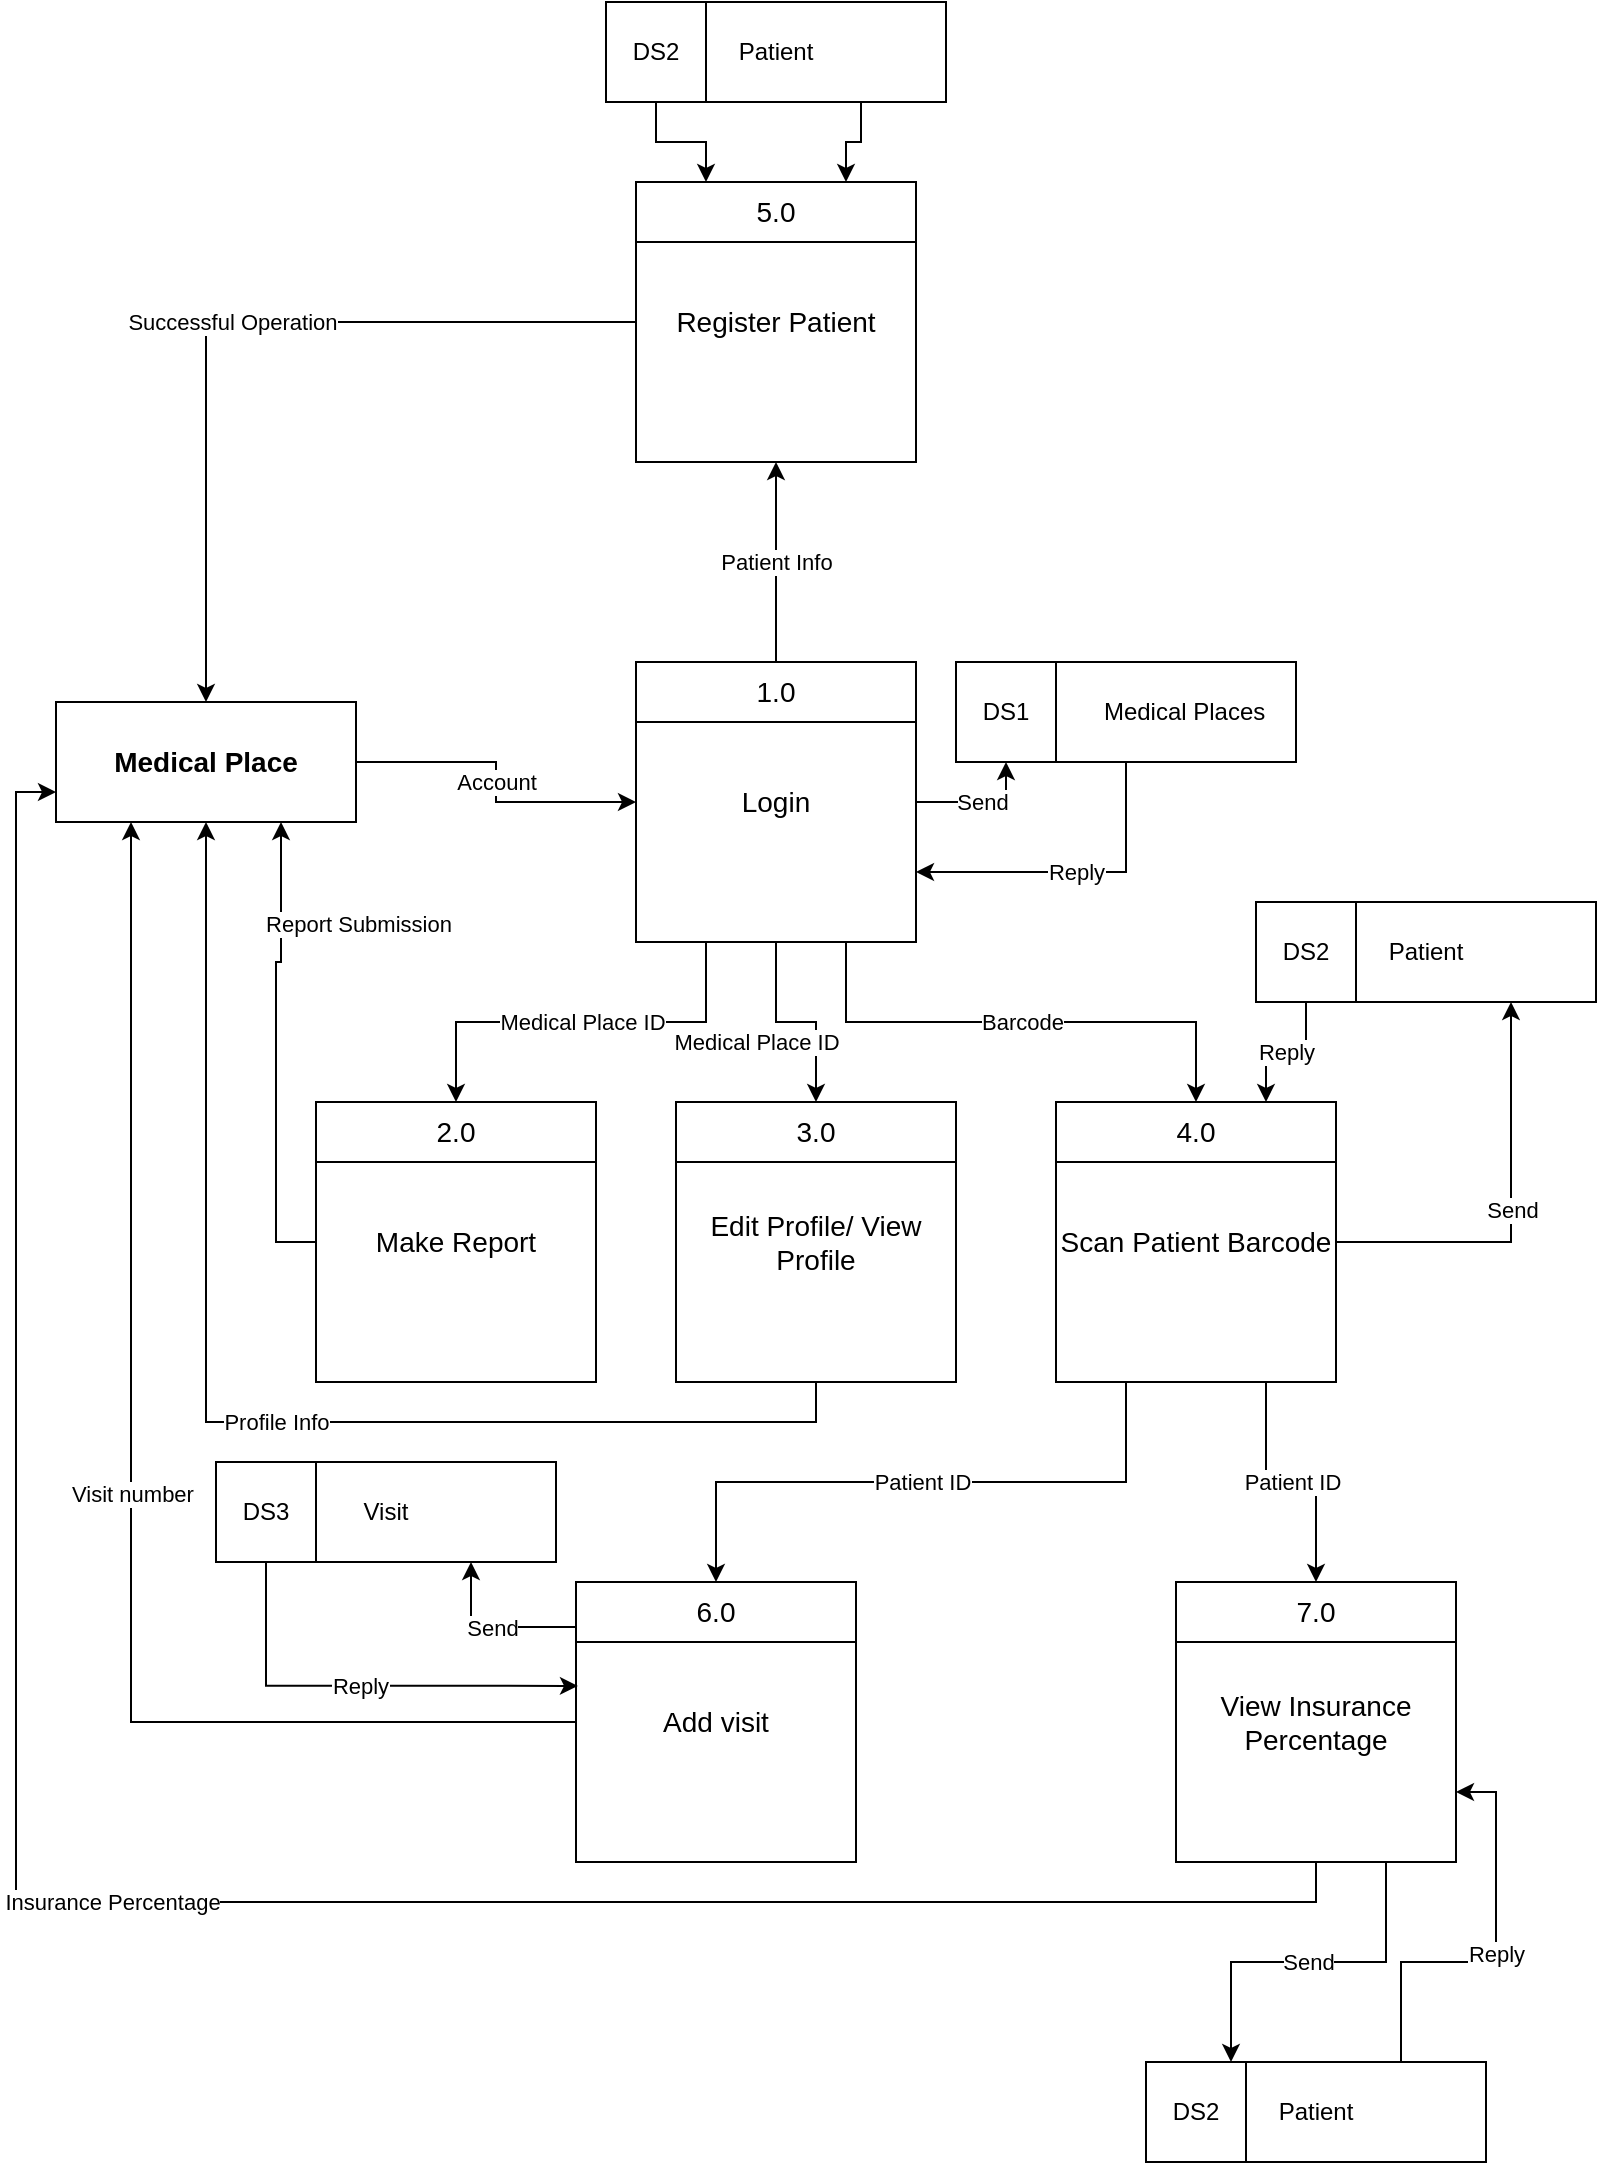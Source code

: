 <mxfile version="13.1.0" type="github">
  <diagram id="XPsW5VdIfz4cD-wqnwYi" name="Page-1">
    <mxGraphModel dx="1422" dy="762" grid="1" gridSize="10" guides="1" tooltips="1" connect="1" arrows="1" fold="1" page="1" pageScale="1" pageWidth="827" pageHeight="1169" math="0" shadow="0">
      <root>
        <mxCell id="0" />
        <mxCell id="1" parent="0" />
        <mxCell id="Dy--6gdGGIvxavvRwZcg-10" value="Account" style="edgeStyle=orthogonalEdgeStyle;rounded=0;orthogonalLoop=1;jettySize=auto;html=1;exitX=1;exitY=0.5;exitDx=0;exitDy=0;entryX=0;entryY=0.5;entryDx=0;entryDy=0;" edge="1" parent="1" source="Dy--6gdGGIvxavvRwZcg-3" target="Dy--6gdGGIvxavvRwZcg-4">
          <mxGeometry relative="1" as="geometry" />
        </mxCell>
        <mxCell id="Dy--6gdGGIvxavvRwZcg-3" value="Medical Place" style="rounded=0;whiteSpace=wrap;html=1;fontStyle=1;fontSize=14;" vertex="1" parent="1">
          <mxGeometry x="30" y="360" width="150" height="60" as="geometry" />
        </mxCell>
        <mxCell id="Dy--6gdGGIvxavvRwZcg-17" value="Medical Place ID" style="edgeStyle=orthogonalEdgeStyle;rounded=0;orthogonalLoop=1;jettySize=auto;html=1;exitX=0.25;exitY=1;exitDx=0;exitDy=0;entryX=0.5;entryY=0;entryDx=0;entryDy=0;" edge="1" parent="1" source="Dy--6gdGGIvxavvRwZcg-4" target="Dy--6gdGGIvxavvRwZcg-12">
          <mxGeometry relative="1" as="geometry" />
        </mxCell>
        <mxCell id="Dy--6gdGGIvxavvRwZcg-18" value="&lt;span style=&quot;color: rgb(0 , 0 , 0) ; font-family: &amp;#34;helvetica&amp;#34; ; font-size: 11px ; font-style: normal ; font-weight: 400 ; letter-spacing: normal ; text-align: center ; text-indent: 0px ; text-transform: none ; word-spacing: 0px ; background-color: rgb(255 , 255 , 255) ; float: none ; display: inline&quot;&gt;Medical Place ID&lt;/span&gt;" style="edgeStyle=orthogonalEdgeStyle;rounded=0;orthogonalLoop=1;jettySize=auto;html=1;exitX=0.5;exitY=1;exitDx=0;exitDy=0;entryX=0.5;entryY=0;entryDx=0;entryDy=0;" edge="1" parent="1" source="Dy--6gdGGIvxavvRwZcg-4" target="Dy--6gdGGIvxavvRwZcg-14">
          <mxGeometry x="-0.2" y="-14" relative="1" as="geometry">
            <mxPoint x="-10" y="-4" as="offset" />
          </mxGeometry>
        </mxCell>
        <mxCell id="Dy--6gdGGIvxavvRwZcg-19" value="Barcode" style="edgeStyle=orthogonalEdgeStyle;rounded=0;orthogonalLoop=1;jettySize=auto;html=1;exitX=0.75;exitY=1;exitDx=0;exitDy=0;entryX=0.5;entryY=0;entryDx=0;entryDy=0;" edge="1" parent="1" source="Dy--6gdGGIvxavvRwZcg-4" target="Dy--6gdGGIvxavvRwZcg-16">
          <mxGeometry relative="1" as="geometry" />
        </mxCell>
        <mxCell id="Dy--6gdGGIvxavvRwZcg-4" value="Login" style="whiteSpace=wrap;html=1;aspect=fixed;fontSize=14;" vertex="1" parent="1">
          <mxGeometry x="320" y="340" width="140" height="140" as="geometry" />
        </mxCell>
        <mxCell id="Dy--6gdGGIvxavvRwZcg-34" value="Patient Info" style="edgeStyle=orthogonalEdgeStyle;rounded=0;orthogonalLoop=1;jettySize=auto;html=1;exitX=0.5;exitY=0;exitDx=0;exitDy=0;entryX=0.5;entryY=1;entryDx=0;entryDy=0;" edge="1" parent="1" source="Dy--6gdGGIvxavvRwZcg-5" target="Dy--6gdGGIvxavvRwZcg-32">
          <mxGeometry relative="1" as="geometry" />
        </mxCell>
        <mxCell id="Dy--6gdGGIvxavvRwZcg-5" value="1.0" style="rounded=0;whiteSpace=wrap;html=1;fontSize=14;" vertex="1" parent="1">
          <mxGeometry x="320" y="340" width="140" height="30" as="geometry" />
        </mxCell>
        <mxCell id="Dy--6gdGGIvxavvRwZcg-9" value="Reply" style="edgeStyle=orthogonalEdgeStyle;rounded=0;orthogonalLoop=1;jettySize=auto;html=1;exitX=0.5;exitY=1;exitDx=0;exitDy=0;entryX=1;entryY=0.75;entryDx=0;entryDy=0;" edge="1" parent="1" source="Dy--6gdGGIvxavvRwZcg-6" target="Dy--6gdGGIvxavvRwZcg-4">
          <mxGeometry relative="1" as="geometry" />
        </mxCell>
        <mxCell id="Dy--6gdGGIvxavvRwZcg-6" value="Medical Places&amp;nbsp; &amp;nbsp;&amp;nbsp;" style="rounded=0;whiteSpace=wrap;html=1;align=right;" vertex="1" parent="1">
          <mxGeometry x="480" y="340" width="170" height="50" as="geometry" />
        </mxCell>
        <mxCell id="Dy--6gdGGIvxavvRwZcg-8" value="Send" style="edgeStyle=orthogonalEdgeStyle;rounded=0;orthogonalLoop=1;jettySize=auto;html=1;exitX=1;exitY=0.5;exitDx=0;exitDy=0;entryX=0.5;entryY=1;entryDx=0;entryDy=0;" edge="1" parent="1" source="Dy--6gdGGIvxavvRwZcg-4" target="Dy--6gdGGIvxavvRwZcg-7">
          <mxGeometry relative="1" as="geometry" />
        </mxCell>
        <mxCell id="Dy--6gdGGIvxavvRwZcg-7" value="DS1" style="whiteSpace=wrap;html=1;aspect=fixed;" vertex="1" parent="1">
          <mxGeometry x="480" y="340" width="50" height="50" as="geometry" />
        </mxCell>
        <mxCell id="Dy--6gdGGIvxavvRwZcg-20" value="Report Submission" style="edgeStyle=orthogonalEdgeStyle;rounded=0;orthogonalLoop=1;jettySize=auto;html=1;exitX=0;exitY=0.5;exitDx=0;exitDy=0;entryX=0.75;entryY=1;entryDx=0;entryDy=0;" edge="1" parent="1" source="Dy--6gdGGIvxavvRwZcg-11" target="Dy--6gdGGIvxavvRwZcg-3">
          <mxGeometry x="0.57" y="-37" relative="1" as="geometry">
            <mxPoint x="1" y="1" as="offset" />
          </mxGeometry>
        </mxCell>
        <mxCell id="Dy--6gdGGIvxavvRwZcg-11" value="Make Report" style="whiteSpace=wrap;html=1;aspect=fixed;fontSize=14;" vertex="1" parent="1">
          <mxGeometry x="160" y="560" width="140" height="140" as="geometry" />
        </mxCell>
        <mxCell id="Dy--6gdGGIvxavvRwZcg-12" value="2.0" style="rounded=0;whiteSpace=wrap;html=1;fontSize=14;" vertex="1" parent="1">
          <mxGeometry x="160" y="560" width="140" height="30" as="geometry" />
        </mxCell>
        <mxCell id="Dy--6gdGGIvxavvRwZcg-21" value="Profile Info" style="edgeStyle=orthogonalEdgeStyle;rounded=0;orthogonalLoop=1;jettySize=auto;html=1;exitX=0.5;exitY=1;exitDx=0;exitDy=0;entryX=0.5;entryY=1;entryDx=0;entryDy=0;" edge="1" parent="1" source="Dy--6gdGGIvxavvRwZcg-13" target="Dy--6gdGGIvxavvRwZcg-3">
          <mxGeometry x="-0.072" relative="1" as="geometry">
            <mxPoint as="offset" />
          </mxGeometry>
        </mxCell>
        <mxCell id="Dy--6gdGGIvxavvRwZcg-13" value="Edit Profile/ View Profile" style="whiteSpace=wrap;html=1;aspect=fixed;fontSize=14;" vertex="1" parent="1">
          <mxGeometry x="340" y="560" width="140" height="140" as="geometry" />
        </mxCell>
        <mxCell id="Dy--6gdGGIvxavvRwZcg-14" value="3.0" style="rounded=0;whiteSpace=wrap;html=1;fontSize=14;" vertex="1" parent="1">
          <mxGeometry x="340" y="560" width="140" height="30" as="geometry" />
        </mxCell>
        <mxCell id="Dy--6gdGGIvxavvRwZcg-30" value="Patient ID" style="edgeStyle=orthogonalEdgeStyle;rounded=0;orthogonalLoop=1;jettySize=auto;html=1;exitX=0.75;exitY=1;exitDx=0;exitDy=0;" edge="1" parent="1" source="Dy--6gdGGIvxavvRwZcg-15" target="Dy--6gdGGIvxavvRwZcg-25">
          <mxGeometry relative="1" as="geometry" />
        </mxCell>
        <mxCell id="Dy--6gdGGIvxavvRwZcg-31" value="Patient ID" style="edgeStyle=orthogonalEdgeStyle;rounded=0;orthogonalLoop=1;jettySize=auto;html=1;exitX=0.25;exitY=1;exitDx=0;exitDy=0;entryX=0.5;entryY=0;entryDx=0;entryDy=0;" edge="1" parent="1" source="Dy--6gdGGIvxavvRwZcg-15" target="Dy--6gdGGIvxavvRwZcg-23">
          <mxGeometry relative="1" as="geometry" />
        </mxCell>
        <mxCell id="Dy--6gdGGIvxavvRwZcg-15" value="Scan Patient Barcode" style="whiteSpace=wrap;html=1;aspect=fixed;fontSize=14;" vertex="1" parent="1">
          <mxGeometry x="530" y="560" width="140" height="140" as="geometry" />
        </mxCell>
        <mxCell id="Dy--6gdGGIvxavvRwZcg-16" value="4.0" style="rounded=0;whiteSpace=wrap;html=1;fontSize=14;" vertex="1" parent="1">
          <mxGeometry x="530" y="560" width="140" height="30" as="geometry" />
        </mxCell>
        <mxCell id="Dy--6gdGGIvxavvRwZcg-40" value="Visit number" style="edgeStyle=orthogonalEdgeStyle;rounded=0;orthogonalLoop=1;jettySize=auto;html=1;exitX=0;exitY=0.5;exitDx=0;exitDy=0;entryX=0.25;entryY=1;entryDx=0;entryDy=0;" edge="1" parent="1" source="Dy--6gdGGIvxavvRwZcg-22" target="Dy--6gdGGIvxavvRwZcg-3">
          <mxGeometry relative="1" as="geometry" />
        </mxCell>
        <mxCell id="Dy--6gdGGIvxavvRwZcg-22" value="Add visit" style="whiteSpace=wrap;html=1;aspect=fixed;fontSize=14;" vertex="1" parent="1">
          <mxGeometry x="290" y="800" width="140" height="140" as="geometry" />
        </mxCell>
        <mxCell id="Dy--6gdGGIvxavvRwZcg-23" value="6.0" style="rounded=0;whiteSpace=wrap;html=1;fontSize=14;" vertex="1" parent="1">
          <mxGeometry x="290" y="800" width="140" height="30" as="geometry" />
        </mxCell>
        <mxCell id="Dy--6gdGGIvxavvRwZcg-41" value="Insurance Percentage" style="edgeStyle=orthogonalEdgeStyle;rounded=0;orthogonalLoop=1;jettySize=auto;html=1;exitX=0.5;exitY=1;exitDx=0;exitDy=0;entryX=0;entryY=0.75;entryDx=0;entryDy=0;" edge="1" parent="1" source="Dy--6gdGGIvxavvRwZcg-24" target="Dy--6gdGGIvxavvRwZcg-3">
          <mxGeometry relative="1" as="geometry" />
        </mxCell>
        <mxCell id="Dy--6gdGGIvxavvRwZcg-49" value="Send" style="edgeStyle=orthogonalEdgeStyle;rounded=0;orthogonalLoop=1;jettySize=auto;html=1;exitX=0.75;exitY=1;exitDx=0;exitDy=0;entryX=0.25;entryY=0;entryDx=0;entryDy=0;" edge="1" parent="1" source="Dy--6gdGGIvxavvRwZcg-24" target="Dy--6gdGGIvxavvRwZcg-46">
          <mxGeometry relative="1" as="geometry" />
        </mxCell>
        <mxCell id="Dy--6gdGGIvxavvRwZcg-24" value="View Insurance Percentage" style="whiteSpace=wrap;html=1;aspect=fixed;fontSize=14;" vertex="1" parent="1">
          <mxGeometry x="590" y="800" width="140" height="140" as="geometry" />
        </mxCell>
        <mxCell id="Dy--6gdGGIvxavvRwZcg-25" value="7.0" style="rounded=0;whiteSpace=wrap;html=1;fontSize=14;" vertex="1" parent="1">
          <mxGeometry x="590" y="800" width="140" height="30" as="geometry" />
        </mxCell>
        <mxCell id="Dy--6gdGGIvxavvRwZcg-29" value="Send" style="edgeStyle=orthogonalEdgeStyle;rounded=0;orthogonalLoop=1;jettySize=auto;html=1;exitX=1;exitY=0.5;exitDx=0;exitDy=0;entryX=0.75;entryY=1;entryDx=0;entryDy=0;" edge="1" parent="1" source="Dy--6gdGGIvxavvRwZcg-15" target="Dy--6gdGGIvxavvRwZcg-26">
          <mxGeometry relative="1" as="geometry" />
        </mxCell>
        <mxCell id="Dy--6gdGGIvxavvRwZcg-26" value="Patient" style="rounded=0;whiteSpace=wrap;html=1;" vertex="1" parent="1">
          <mxGeometry x="630" y="460" width="170" height="50" as="geometry" />
        </mxCell>
        <mxCell id="Dy--6gdGGIvxavvRwZcg-28" value="Reply" style="edgeStyle=orthogonalEdgeStyle;rounded=0;orthogonalLoop=1;jettySize=auto;html=1;exitX=0.5;exitY=1;exitDx=0;exitDy=0;entryX=0.75;entryY=0;entryDx=0;entryDy=0;" edge="1" parent="1" source="Dy--6gdGGIvxavvRwZcg-27" target="Dy--6gdGGIvxavvRwZcg-16">
          <mxGeometry relative="1" as="geometry" />
        </mxCell>
        <mxCell id="Dy--6gdGGIvxavvRwZcg-27" value="DS2" style="whiteSpace=wrap;html=1;aspect=fixed;" vertex="1" parent="1">
          <mxGeometry x="630" y="460" width="50" height="50" as="geometry" />
        </mxCell>
        <mxCell id="Dy--6gdGGIvxavvRwZcg-35" value="Successful Operation" style="edgeStyle=orthogonalEdgeStyle;rounded=0;orthogonalLoop=1;jettySize=auto;html=1;exitX=0;exitY=0.5;exitDx=0;exitDy=0;entryX=0.5;entryY=0;entryDx=0;entryDy=0;" edge="1" parent="1" source="Dy--6gdGGIvxavvRwZcg-32" target="Dy--6gdGGIvxavvRwZcg-3">
          <mxGeometry relative="1" as="geometry" />
        </mxCell>
        <mxCell id="Dy--6gdGGIvxavvRwZcg-32" value="Register Patient" style="whiteSpace=wrap;html=1;aspect=fixed;fontSize=14;" vertex="1" parent="1">
          <mxGeometry x="320" y="100" width="140" height="140" as="geometry" />
        </mxCell>
        <mxCell id="Dy--6gdGGIvxavvRwZcg-33" value="5.0" style="rounded=0;whiteSpace=wrap;html=1;fontSize=14;" vertex="1" parent="1">
          <mxGeometry x="320" y="100" width="140" height="30" as="geometry" />
        </mxCell>
        <mxCell id="Dy--6gdGGIvxavvRwZcg-39" style="edgeStyle=orthogonalEdgeStyle;rounded=0;orthogonalLoop=1;jettySize=auto;html=1;exitX=0.75;exitY=1;exitDx=0;exitDy=0;entryX=0.75;entryY=0;entryDx=0;entryDy=0;" edge="1" parent="1" source="Dy--6gdGGIvxavvRwZcg-36" target="Dy--6gdGGIvxavvRwZcg-33">
          <mxGeometry relative="1" as="geometry" />
        </mxCell>
        <mxCell id="Dy--6gdGGIvxavvRwZcg-36" value="Patient" style="rounded=0;whiteSpace=wrap;html=1;" vertex="1" parent="1">
          <mxGeometry x="305" y="10" width="170" height="50" as="geometry" />
        </mxCell>
        <mxCell id="Dy--6gdGGIvxavvRwZcg-38" style="edgeStyle=orthogonalEdgeStyle;rounded=0;orthogonalLoop=1;jettySize=auto;html=1;exitX=0.5;exitY=1;exitDx=0;exitDy=0;entryX=0.25;entryY=0;entryDx=0;entryDy=0;" edge="1" parent="1" source="Dy--6gdGGIvxavvRwZcg-37" target="Dy--6gdGGIvxavvRwZcg-33">
          <mxGeometry relative="1" as="geometry" />
        </mxCell>
        <mxCell id="Dy--6gdGGIvxavvRwZcg-37" value="DS2" style="whiteSpace=wrap;html=1;aspect=fixed;" vertex="1" parent="1">
          <mxGeometry x="305" y="10" width="50" height="50" as="geometry" />
        </mxCell>
        <mxCell id="Dy--6gdGGIvxavvRwZcg-44" value="Send" style="edgeStyle=orthogonalEdgeStyle;rounded=0;orthogonalLoop=1;jettySize=auto;html=1;exitX=0;exitY=0.75;exitDx=0;exitDy=0;entryX=0.75;entryY=1;entryDx=0;entryDy=0;" edge="1" parent="1" source="Dy--6gdGGIvxavvRwZcg-23" target="Dy--6gdGGIvxavvRwZcg-42">
          <mxGeometry relative="1" as="geometry" />
        </mxCell>
        <mxCell id="Dy--6gdGGIvxavvRwZcg-42" value="Visit" style="rounded=0;whiteSpace=wrap;html=1;" vertex="1" parent="1">
          <mxGeometry x="110" y="740" width="170" height="50" as="geometry" />
        </mxCell>
        <mxCell id="Dy--6gdGGIvxavvRwZcg-45" value="Reply" style="edgeStyle=orthogonalEdgeStyle;rounded=0;orthogonalLoop=1;jettySize=auto;html=1;exitX=0.5;exitY=1;exitDx=0;exitDy=0;entryX=0.007;entryY=0.371;entryDx=0;entryDy=0;entryPerimeter=0;" edge="1" parent="1" source="Dy--6gdGGIvxavvRwZcg-43" target="Dy--6gdGGIvxavvRwZcg-22">
          <mxGeometry relative="1" as="geometry" />
        </mxCell>
        <mxCell id="Dy--6gdGGIvxavvRwZcg-43" value="DS3" style="whiteSpace=wrap;html=1;aspect=fixed;" vertex="1" parent="1">
          <mxGeometry x="110" y="740" width="50" height="50" as="geometry" />
        </mxCell>
        <mxCell id="Dy--6gdGGIvxavvRwZcg-48" value="Reply" style="edgeStyle=orthogonalEdgeStyle;rounded=0;orthogonalLoop=1;jettySize=auto;html=1;exitX=0.75;exitY=0;exitDx=0;exitDy=0;entryX=1;entryY=0.75;entryDx=0;entryDy=0;" edge="1" parent="1" source="Dy--6gdGGIvxavvRwZcg-46" target="Dy--6gdGGIvxavvRwZcg-24">
          <mxGeometry relative="1" as="geometry" />
        </mxCell>
        <mxCell id="Dy--6gdGGIvxavvRwZcg-46" value="Patient" style="rounded=0;whiteSpace=wrap;html=1;" vertex="1" parent="1">
          <mxGeometry x="575" y="1040" width="170" height="50" as="geometry" />
        </mxCell>
        <mxCell id="Dy--6gdGGIvxavvRwZcg-47" value="DS2" style="whiteSpace=wrap;html=1;aspect=fixed;" vertex="1" parent="1">
          <mxGeometry x="575" y="1040" width="50" height="50" as="geometry" />
        </mxCell>
      </root>
    </mxGraphModel>
  </diagram>
</mxfile>
